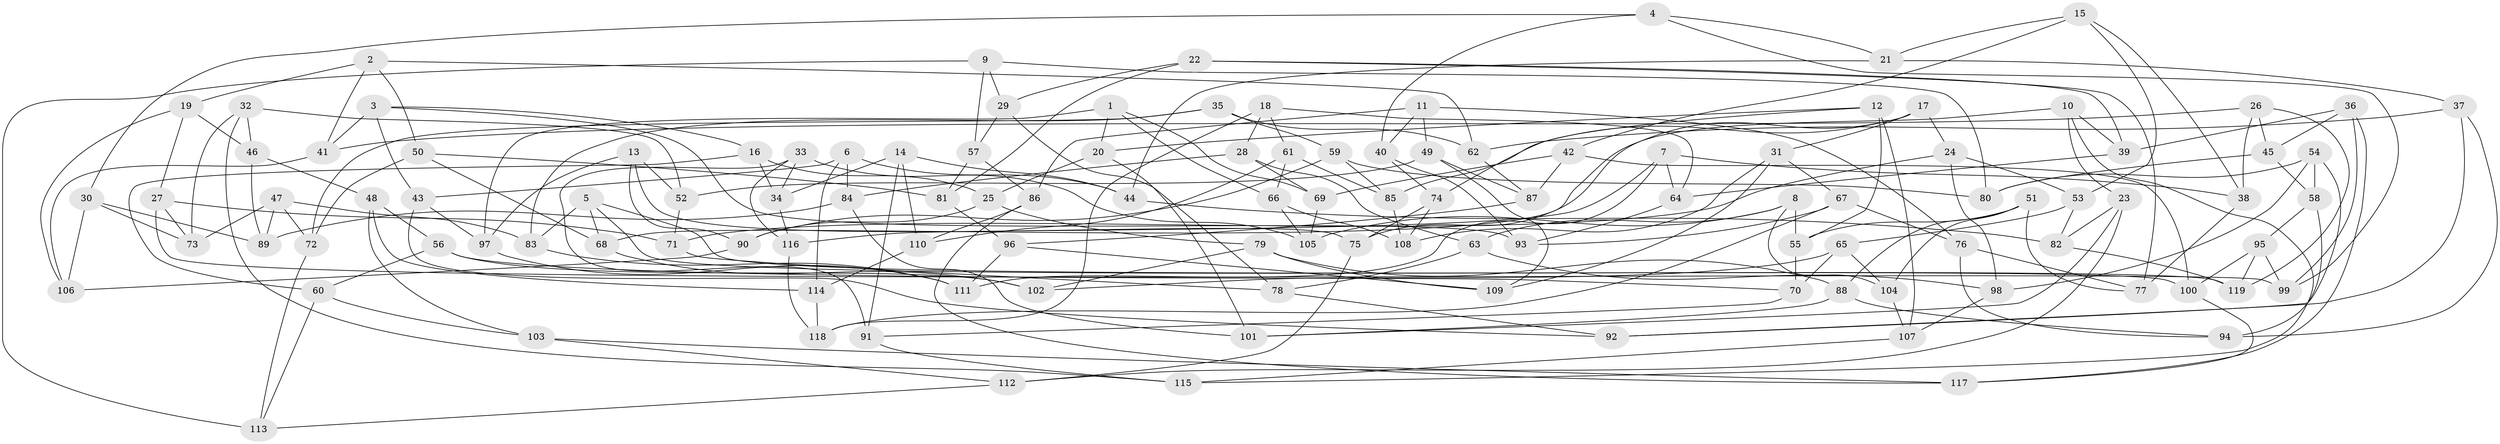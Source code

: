 // Generated by graph-tools (version 1.1) at 2025/38/03/09/25 02:38:04]
// undirected, 119 vertices, 238 edges
graph export_dot {
graph [start="1"]
  node [color=gray90,style=filled];
  1;
  2;
  3;
  4;
  5;
  6;
  7;
  8;
  9;
  10;
  11;
  12;
  13;
  14;
  15;
  16;
  17;
  18;
  19;
  20;
  21;
  22;
  23;
  24;
  25;
  26;
  27;
  28;
  29;
  30;
  31;
  32;
  33;
  34;
  35;
  36;
  37;
  38;
  39;
  40;
  41;
  42;
  43;
  44;
  45;
  46;
  47;
  48;
  49;
  50;
  51;
  52;
  53;
  54;
  55;
  56;
  57;
  58;
  59;
  60;
  61;
  62;
  63;
  64;
  65;
  66;
  67;
  68;
  69;
  70;
  71;
  72;
  73;
  74;
  75;
  76;
  77;
  78;
  79;
  80;
  81;
  82;
  83;
  84;
  85;
  86;
  87;
  88;
  89;
  90;
  91;
  92;
  93;
  94;
  95;
  96;
  97;
  98;
  99;
  100;
  101;
  102;
  103;
  104;
  105;
  106;
  107;
  108;
  109;
  110;
  111;
  112;
  113;
  114;
  115;
  116;
  117;
  118;
  119;
  1 -- 69;
  1 -- 20;
  1 -- 97;
  1 -- 66;
  2 -- 50;
  2 -- 19;
  2 -- 62;
  2 -- 41;
  3 -- 43;
  3 -- 93;
  3 -- 16;
  3 -- 41;
  4 -- 40;
  4 -- 21;
  4 -- 30;
  4 -- 99;
  5 -- 119;
  5 -- 83;
  5 -- 100;
  5 -- 68;
  6 -- 43;
  6 -- 114;
  6 -- 84;
  6 -- 44;
  7 -- 38;
  7 -- 116;
  7 -- 64;
  7 -- 111;
  8 -- 63;
  8 -- 105;
  8 -- 55;
  8 -- 104;
  9 -- 113;
  9 -- 29;
  9 -- 57;
  9 -- 80;
  10 -- 115;
  10 -- 39;
  10 -- 23;
  10 -- 68;
  11 -- 40;
  11 -- 86;
  11 -- 76;
  11 -- 49;
  12 -- 55;
  12 -- 107;
  12 -- 20;
  12 -- 74;
  13 -- 52;
  13 -- 75;
  13 -- 90;
  13 -- 97;
  14 -- 91;
  14 -- 34;
  14 -- 110;
  14 -- 44;
  15 -- 53;
  15 -- 21;
  15 -- 42;
  15 -- 38;
  16 -- 60;
  16 -- 25;
  16 -- 34;
  17 -- 24;
  17 -- 85;
  17 -- 31;
  17 -- 75;
  18 -- 118;
  18 -- 64;
  18 -- 61;
  18 -- 28;
  19 -- 46;
  19 -- 106;
  19 -- 27;
  20 -- 25;
  20 -- 101;
  21 -- 37;
  21 -- 44;
  22 -- 77;
  22 -- 29;
  22 -- 81;
  22 -- 39;
  23 -- 101;
  23 -- 112;
  23 -- 82;
  24 -- 53;
  24 -- 71;
  24 -- 98;
  25 -- 90;
  25 -- 79;
  26 -- 38;
  26 -- 45;
  26 -- 41;
  26 -- 119;
  27 -- 73;
  27 -- 71;
  27 -- 99;
  28 -- 69;
  28 -- 84;
  28 -- 63;
  29 -- 78;
  29 -- 57;
  30 -- 73;
  30 -- 89;
  30 -- 106;
  31 -- 108;
  31 -- 109;
  31 -- 67;
  32 -- 52;
  32 -- 73;
  32 -- 46;
  32 -- 115;
  33 -- 116;
  33 -- 91;
  33 -- 105;
  33 -- 34;
  34 -- 116;
  35 -- 62;
  35 -- 59;
  35 -- 72;
  35 -- 83;
  36 -- 45;
  36 -- 39;
  36 -- 99;
  36 -- 117;
  37 -- 92;
  37 -- 62;
  37 -- 94;
  38 -- 77;
  39 -- 64;
  40 -- 74;
  40 -- 93;
  41 -- 106;
  42 -- 69;
  42 -- 87;
  42 -- 100;
  43 -- 92;
  43 -- 97;
  44 -- 82;
  45 -- 58;
  45 -- 80;
  46 -- 89;
  46 -- 48;
  47 -- 89;
  47 -- 73;
  47 -- 72;
  47 -- 83;
  48 -- 103;
  48 -- 114;
  48 -- 56;
  49 -- 87;
  49 -- 52;
  49 -- 109;
  50 -- 72;
  50 -- 81;
  50 -- 68;
  51 -- 104;
  51 -- 77;
  51 -- 88;
  51 -- 55;
  52 -- 71;
  53 -- 65;
  53 -- 82;
  54 -- 80;
  54 -- 92;
  54 -- 98;
  54 -- 58;
  55 -- 70;
  56 -- 60;
  56 -- 102;
  56 -- 70;
  57 -- 81;
  57 -- 86;
  58 -- 95;
  58 -- 94;
  59 -- 90;
  59 -- 85;
  59 -- 80;
  60 -- 113;
  60 -- 103;
  61 -- 110;
  61 -- 85;
  61 -- 66;
  62 -- 87;
  63 -- 98;
  63 -- 78;
  64 -- 93;
  65 -- 102;
  65 -- 104;
  65 -- 70;
  66 -- 105;
  66 -- 108;
  67 -- 93;
  67 -- 76;
  67 -- 118;
  68 -- 102;
  69 -- 105;
  70 -- 91;
  71 -- 78;
  72 -- 113;
  74 -- 75;
  74 -- 108;
  75 -- 112;
  76 -- 77;
  76 -- 94;
  78 -- 92;
  79 -- 109;
  79 -- 102;
  79 -- 88;
  81 -- 96;
  82 -- 119;
  83 -- 111;
  84 -- 101;
  84 -- 89;
  85 -- 108;
  86 -- 117;
  86 -- 110;
  87 -- 96;
  88 -- 94;
  88 -- 101;
  90 -- 106;
  91 -- 115;
  95 -- 100;
  95 -- 119;
  95 -- 99;
  96 -- 111;
  96 -- 109;
  97 -- 111;
  98 -- 107;
  100 -- 117;
  103 -- 112;
  103 -- 117;
  104 -- 107;
  107 -- 115;
  110 -- 114;
  112 -- 113;
  114 -- 118;
  116 -- 118;
}
